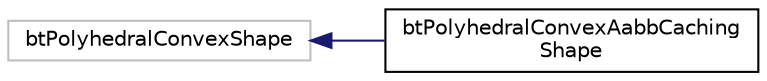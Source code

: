 digraph "Graphical Class Hierarchy"
{
  edge [fontname="Helvetica",fontsize="10",labelfontname="Helvetica",labelfontsize="10"];
  node [fontname="Helvetica",fontsize="10",shape=record];
  rankdir="LR";
  Node1 [label="btPolyhedralConvexShape",height=0.2,width=0.4,color="grey75", fillcolor="white", style="filled"];
  Node1 -> Node2 [dir="back",color="midnightblue",fontsize="10",style="solid",fontname="Helvetica"];
  Node2 [label="btPolyhedralConvexAabbCaching\lShape",height=0.2,width=0.4,color="black", fillcolor="white", style="filled",URL="$classbt_polyhedral_convex_aabb_caching_shape.html",tooltip="The btPolyhedralConvexAabbCachingShape adds aabb caching to the btPolyhedralConvexShape. "];
}
